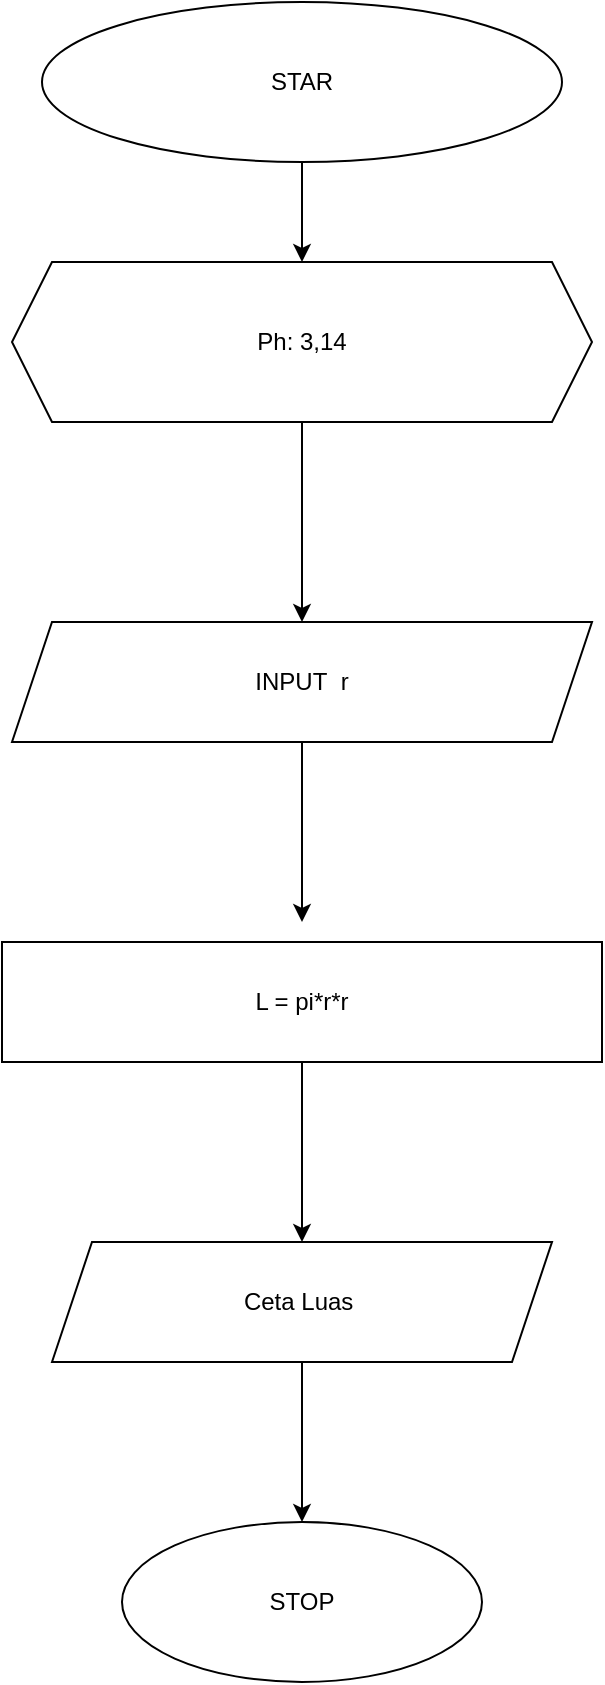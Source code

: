 <mxfile version="22.0.7" type="github">
  <diagram id="C5RBs43oDa-KdzZeNtuy" name="Page-1">
    <mxGraphModel dx="880" dy="456" grid="1" gridSize="10" guides="1" tooltips="1" connect="1" arrows="1" fold="1" page="1" pageScale="1" pageWidth="827" pageHeight="1169" math="0" shadow="0">
      <root>
        <mxCell id="WIyWlLk6GJQsqaUBKTNV-0" />
        <mxCell id="WIyWlLk6GJQsqaUBKTNV-1" parent="WIyWlLk6GJQsqaUBKTNV-0" />
        <mxCell id="FDtUW_5cBE8HfVy0_CIG-3" value="" style="edgeStyle=orthogonalEdgeStyle;rounded=0;orthogonalLoop=1;jettySize=auto;html=1;" edge="1" parent="WIyWlLk6GJQsqaUBKTNV-1" source="FDtUW_5cBE8HfVy0_CIG-0" target="FDtUW_5cBE8HfVy0_CIG-2">
          <mxGeometry relative="1" as="geometry" />
        </mxCell>
        <mxCell id="FDtUW_5cBE8HfVy0_CIG-0" value="STAR" style="ellipse;whiteSpace=wrap;html=1;" vertex="1" parent="WIyWlLk6GJQsqaUBKTNV-1">
          <mxGeometry x="210" y="40" width="260" height="80" as="geometry" />
        </mxCell>
        <mxCell id="FDtUW_5cBE8HfVy0_CIG-5" value="" style="edgeStyle=orthogonalEdgeStyle;rounded=0;orthogonalLoop=1;jettySize=auto;html=1;" edge="1" parent="WIyWlLk6GJQsqaUBKTNV-1" source="FDtUW_5cBE8HfVy0_CIG-2" target="FDtUW_5cBE8HfVy0_CIG-4">
          <mxGeometry relative="1" as="geometry" />
        </mxCell>
        <mxCell id="FDtUW_5cBE8HfVy0_CIG-2" value="Ph: 3,14" style="shape=hexagon;perimeter=hexagonPerimeter2;whiteSpace=wrap;html=1;fixedSize=1;" vertex="1" parent="WIyWlLk6GJQsqaUBKTNV-1">
          <mxGeometry x="195" y="170" width="290" height="80" as="geometry" />
        </mxCell>
        <mxCell id="FDtUW_5cBE8HfVy0_CIG-7" style="edgeStyle=orthogonalEdgeStyle;rounded=0;orthogonalLoop=1;jettySize=auto;html=1;exitX=0.5;exitY=1;exitDx=0;exitDy=0;" edge="1" parent="WIyWlLk6GJQsqaUBKTNV-1" source="FDtUW_5cBE8HfVy0_CIG-4">
          <mxGeometry relative="1" as="geometry">
            <mxPoint x="340" y="500" as="targetPoint" />
          </mxGeometry>
        </mxCell>
        <mxCell id="FDtUW_5cBE8HfVy0_CIG-4" value="INPUT&amp;nbsp; r" style="shape=parallelogram;perimeter=parallelogramPerimeter;whiteSpace=wrap;html=1;fixedSize=1;" vertex="1" parent="WIyWlLk6GJQsqaUBKTNV-1">
          <mxGeometry x="195" y="350" width="290" height="60" as="geometry" />
        </mxCell>
        <mxCell id="FDtUW_5cBE8HfVy0_CIG-9" value="" style="edgeStyle=orthogonalEdgeStyle;rounded=0;orthogonalLoop=1;jettySize=auto;html=1;" edge="1" parent="WIyWlLk6GJQsqaUBKTNV-1" source="FDtUW_5cBE8HfVy0_CIG-6" target="FDtUW_5cBE8HfVy0_CIG-8">
          <mxGeometry relative="1" as="geometry" />
        </mxCell>
        <mxCell id="FDtUW_5cBE8HfVy0_CIG-6" value="L = pi*r*r" style="rounded=0;whiteSpace=wrap;html=1;" vertex="1" parent="WIyWlLk6GJQsqaUBKTNV-1">
          <mxGeometry x="190" y="510" width="300" height="60" as="geometry" />
        </mxCell>
        <mxCell id="FDtUW_5cBE8HfVy0_CIG-12" value="" style="edgeStyle=orthogonalEdgeStyle;rounded=0;orthogonalLoop=1;jettySize=auto;html=1;" edge="1" parent="WIyWlLk6GJQsqaUBKTNV-1" source="FDtUW_5cBE8HfVy0_CIG-8" target="FDtUW_5cBE8HfVy0_CIG-11">
          <mxGeometry relative="1" as="geometry" />
        </mxCell>
        <mxCell id="FDtUW_5cBE8HfVy0_CIG-8" value="Ceta Luas&amp;nbsp;" style="shape=parallelogram;perimeter=parallelogramPerimeter;whiteSpace=wrap;html=1;fixedSize=1;rounded=0;" vertex="1" parent="WIyWlLk6GJQsqaUBKTNV-1">
          <mxGeometry x="215" y="660" width="250" height="60" as="geometry" />
        </mxCell>
        <mxCell id="FDtUW_5cBE8HfVy0_CIG-11" value="STOP" style="ellipse;whiteSpace=wrap;html=1;rounded=0;" vertex="1" parent="WIyWlLk6GJQsqaUBKTNV-1">
          <mxGeometry x="250" y="800" width="180" height="80" as="geometry" />
        </mxCell>
      </root>
    </mxGraphModel>
  </diagram>
</mxfile>
